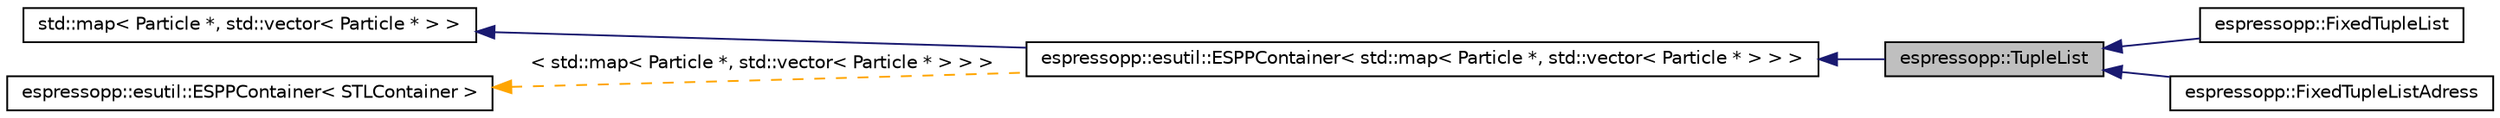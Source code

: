 digraph G
{
  edge [fontname="Helvetica",fontsize="10",labelfontname="Helvetica",labelfontsize="10"];
  node [fontname="Helvetica",fontsize="10",shape=record];
  rankdir="LR";
  Node1 [label="espressopp::TupleList",height=0.2,width=0.4,color="black", fillcolor="grey75", style="filled" fontcolor="black"];
  Node2 -> Node1 [dir="back",color="midnightblue",fontsize="10",style="solid",fontname="Helvetica"];
  Node2 [label="espressopp::esutil::ESPPContainer\< std::map\< Particle *, std::vector\< Particle * \> \> \>",height=0.2,width=0.4,color="black", fillcolor="white", style="filled",URL="$classespressopp_1_1esutil_1_1ESPPContainer.html"];
  Node3 -> Node2 [dir="back",color="midnightblue",fontsize="10",style="solid",fontname="Helvetica"];
  Node3 [label="std::map\< Particle *, std::vector\< Particle * \> \>",height=0.2,width=0.4,color="black", fillcolor="white", style="filled",URL="$classstd_1_1map.html"];
  Node4 -> Node2 [dir="back",color="orange",fontsize="10",style="dashed",label=" \< std::map\< Particle *, std::vector\< Particle * \> \> \>" ,fontname="Helvetica"];
  Node4 [label="espressopp::esutil::ESPPContainer\< STLContainer \>",height=0.2,width=0.4,color="black", fillcolor="white", style="filled",URL="$classespressopp_1_1esutil_1_1ESPPContainer.html"];
  Node1 -> Node5 [dir="back",color="midnightblue",fontsize="10",style="solid",fontname="Helvetica"];
  Node5 [label="espressopp::FixedTupleList",height=0.2,width=0.4,color="black", fillcolor="white", style="filled",URL="$classespressopp_1_1FixedTupleList.html"];
  Node1 -> Node6 [dir="back",color="midnightblue",fontsize="10",style="solid",fontname="Helvetica"];
  Node6 [label="espressopp::FixedTupleListAdress",height=0.2,width=0.4,color="black", fillcolor="white", style="filled",URL="$classespressopp_1_1FixedTupleListAdress.html"];
}
